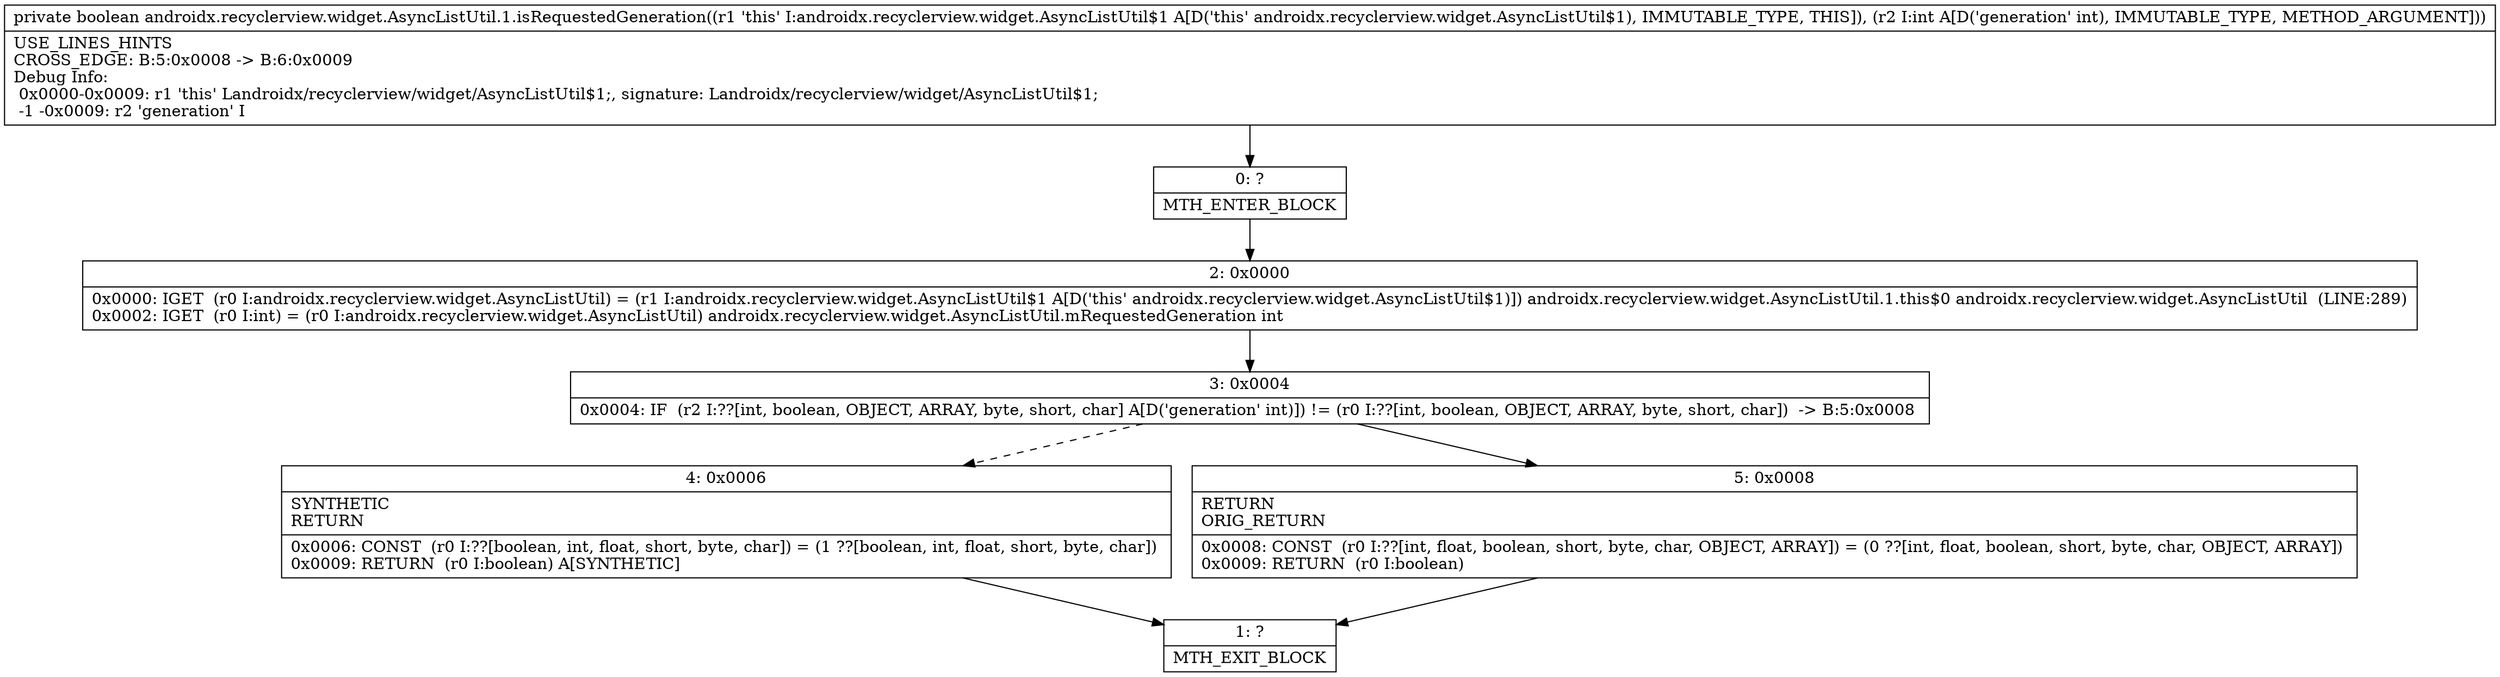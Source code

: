 digraph "CFG forandroidx.recyclerview.widget.AsyncListUtil.1.isRequestedGeneration(I)Z" {
Node_0 [shape=record,label="{0\:\ ?|MTH_ENTER_BLOCK\l}"];
Node_2 [shape=record,label="{2\:\ 0x0000|0x0000: IGET  (r0 I:androidx.recyclerview.widget.AsyncListUtil) = (r1 I:androidx.recyclerview.widget.AsyncListUtil$1 A[D('this' androidx.recyclerview.widget.AsyncListUtil$1)]) androidx.recyclerview.widget.AsyncListUtil.1.this$0 androidx.recyclerview.widget.AsyncListUtil  (LINE:289)\l0x0002: IGET  (r0 I:int) = (r0 I:androidx.recyclerview.widget.AsyncListUtil) androidx.recyclerview.widget.AsyncListUtil.mRequestedGeneration int \l}"];
Node_3 [shape=record,label="{3\:\ 0x0004|0x0004: IF  (r2 I:??[int, boolean, OBJECT, ARRAY, byte, short, char] A[D('generation' int)]) != (r0 I:??[int, boolean, OBJECT, ARRAY, byte, short, char])  \-\> B:5:0x0008 \l}"];
Node_4 [shape=record,label="{4\:\ 0x0006|SYNTHETIC\lRETURN\l|0x0006: CONST  (r0 I:??[boolean, int, float, short, byte, char]) = (1 ??[boolean, int, float, short, byte, char]) \l0x0009: RETURN  (r0 I:boolean) A[SYNTHETIC]\l}"];
Node_1 [shape=record,label="{1\:\ ?|MTH_EXIT_BLOCK\l}"];
Node_5 [shape=record,label="{5\:\ 0x0008|RETURN\lORIG_RETURN\l|0x0008: CONST  (r0 I:??[int, float, boolean, short, byte, char, OBJECT, ARRAY]) = (0 ??[int, float, boolean, short, byte, char, OBJECT, ARRAY]) \l0x0009: RETURN  (r0 I:boolean) \l}"];
MethodNode[shape=record,label="{private boolean androidx.recyclerview.widget.AsyncListUtil.1.isRequestedGeneration((r1 'this' I:androidx.recyclerview.widget.AsyncListUtil$1 A[D('this' androidx.recyclerview.widget.AsyncListUtil$1), IMMUTABLE_TYPE, THIS]), (r2 I:int A[D('generation' int), IMMUTABLE_TYPE, METHOD_ARGUMENT]))  | USE_LINES_HINTS\lCROSS_EDGE: B:5:0x0008 \-\> B:6:0x0009\lDebug Info:\l  0x0000\-0x0009: r1 'this' Landroidx\/recyclerview\/widget\/AsyncListUtil$1;, signature: Landroidx\/recyclerview\/widget\/AsyncListUtil$1;\l  \-1 \-0x0009: r2 'generation' I\l}"];
MethodNode -> Node_0;Node_0 -> Node_2;
Node_2 -> Node_3;
Node_3 -> Node_4[style=dashed];
Node_3 -> Node_5;
Node_4 -> Node_1;
Node_5 -> Node_1;
}

